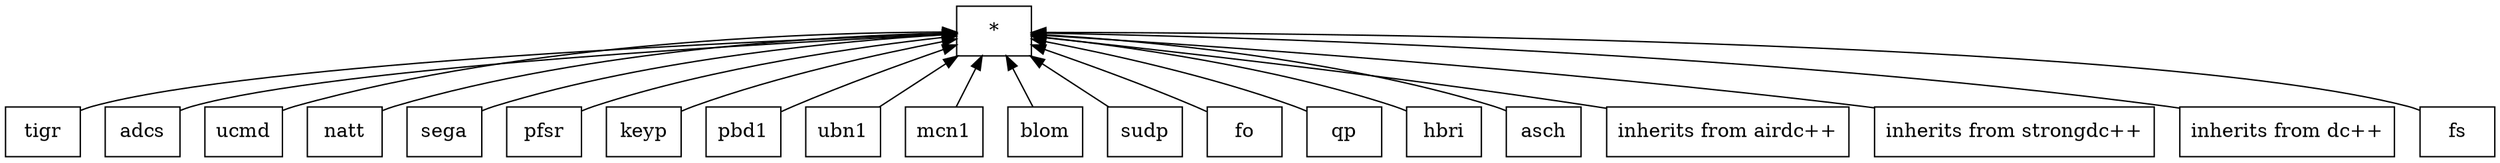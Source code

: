 digraph G { 
 rankdir=BT;
 subgraph ba { 
1 [shape=record,label="{tigr}"];
2 [shape=record,label="{adcs}"];
3 [shape=record,label="{ucmd}"];
4 [shape=record,label="{natt}"];
5 [shape=record,label="{sega}"];
6 [shape=record,label="{pfsr}"];
7 [shape=record,label="{keyp}"];
8 [shape=record,label="{pbd1}"];
9 [shape=record,label="{ubn1}"];
10 [shape=record,label="{mcn1}"];
11 [shape=record,label="{blom}"];
12 [shape=record,label="{sudp}"];
13 [shape=record,label="{fo}"];
14 [shape=record,label="{qp}"];
15 [shape=record,label="{hbri}"];
16 [shape=record,label="{asch}"];
17 [shape=record,label="{inherits from airdc++}"];
18 [shape=record,label="{inherits from strongdc++}"];
19 [shape=record,label="{inherits from dc++}"];
20 [shape=record,label="{fs}"];
21 [shape=record,label="{*}"];
1 -> 21
2 -> 21
3 -> 21
4 -> 21
5 -> 21
6 -> 21
7 -> 21
8 -> 21
9 -> 21
10 -> 21
11 -> 21
12 -> 21
13 -> 21
14 -> 21
15 -> 21
16 -> 21
17 -> 21
18 -> 21
19 -> 21
20 -> 21
}}